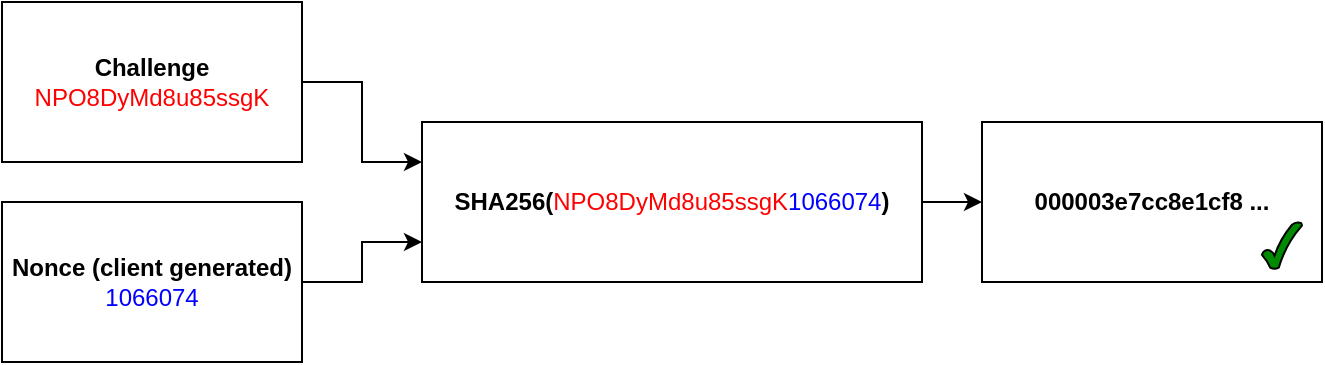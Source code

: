 <mxfile version="26.1.1">
  <diagram name="Page-1" id="O0-r-qOWnXZtdRiAiAoM">
    <mxGraphModel dx="819" dy="479" grid="1" gridSize="10" guides="1" tooltips="1" connect="1" arrows="1" fold="1" page="1" pageScale="1" pageWidth="850" pageHeight="1100" math="0" shadow="0">
      <root>
        <mxCell id="0" />
        <mxCell id="1" parent="0" />
        <mxCell id="6w9vV50zreiQ40VYaKrL-4" style="edgeStyle=orthogonalEdgeStyle;rounded=0;orthogonalLoop=1;jettySize=auto;html=1;entryX=0;entryY=0.25;entryDx=0;entryDy=0;" edge="1" parent="1" source="6w9vV50zreiQ40VYaKrL-1" target="6w9vV50zreiQ40VYaKrL-3">
          <mxGeometry relative="1" as="geometry" />
        </mxCell>
        <mxCell id="6w9vV50zreiQ40VYaKrL-1" value="&lt;b&gt;Challenge&lt;/b&gt;&lt;div&gt;&lt;font style=&quot;color: rgb(255, 0, 0);&quot;&gt;NPO8DyMd8u85ssgK&lt;/font&gt;&lt;/div&gt;" style="rounded=0;whiteSpace=wrap;html=1;" vertex="1" parent="1">
          <mxGeometry x="130" y="220" width="150" height="80" as="geometry" />
        </mxCell>
        <mxCell id="6w9vV50zreiQ40VYaKrL-5" style="edgeStyle=orthogonalEdgeStyle;rounded=0;orthogonalLoop=1;jettySize=auto;html=1;entryX=0;entryY=0.75;entryDx=0;entryDy=0;" edge="1" parent="1" source="6w9vV50zreiQ40VYaKrL-2" target="6w9vV50zreiQ40VYaKrL-3">
          <mxGeometry relative="1" as="geometry" />
        </mxCell>
        <mxCell id="6w9vV50zreiQ40VYaKrL-2" value="&lt;b&gt;Nonce (client generated)&lt;/b&gt;&lt;br&gt;&lt;div&gt;&lt;font style=&quot;color: rgb(0, 0, 255);&quot;&gt;1066074&lt;/font&gt;&lt;/div&gt;" style="rounded=0;whiteSpace=wrap;html=1;" vertex="1" parent="1">
          <mxGeometry x="130" y="320" width="150" height="80" as="geometry" />
        </mxCell>
        <mxCell id="6w9vV50zreiQ40VYaKrL-7" style="edgeStyle=orthogonalEdgeStyle;rounded=0;orthogonalLoop=1;jettySize=auto;html=1;exitX=1;exitY=0.5;exitDx=0;exitDy=0;entryX=0;entryY=0.5;entryDx=0;entryDy=0;" edge="1" parent="1" source="6w9vV50zreiQ40VYaKrL-3" target="6w9vV50zreiQ40VYaKrL-6">
          <mxGeometry relative="1" as="geometry" />
        </mxCell>
        <mxCell id="6w9vV50zreiQ40VYaKrL-3" value="&lt;div style=&quot;text-align: start;&quot;&gt;&lt;b style=&quot;background-color: transparent; color: light-dark(rgb(0, 0, 0), rgb(255, 255, 255));&quot;&gt;SHA256(&lt;/b&gt;&lt;span style=&quot;background-color: transparent; text-align: center;&quot;&gt;&lt;font style=&quot;color: light-dark(rgb(255, 0, 0), rgb(255, 255, 255));&quot;&gt;NPO8DyMd8u85ssgK&lt;/font&gt;&lt;/span&gt;&lt;font style=&quot;color: rgb(0, 0, 255);&quot;&gt;&lt;span style=&quot;background-color: transparent; text-align: center;&quot;&gt;1066074&lt;/span&gt;&lt;span style=&quot;background-color: transparent; text-wrap-mode: nowrap; font-family: monospace; font-size: 0px; color: light-dark(rgb(255, 0, 0), rgb(255, 255, 255));&quot;&gt;%3CmxGraphModel%3E%3Croot%3E%3CmxCell%20id%3D%220%22%2F%3E%3CmxCell%20id%3D%221%22%20parent%3D%220%22%2F%3E%3CmxCell%20id%3D%222%22%20value%3D%22%26lt%3Bb%26gt%3BChallenge%26lt%3B%2Fb%26gt%3B%26lt%3Bdiv%26gt%3BNPO8DyMd8u85ssgK%26lt%3B%2Fdiv%26gt%3B%22%20style%3D%22rounded%3D0%3BwhiteSpace%3Dwrap%3Bhtml%3D1%3B%22%20vertex%3D%221%22%20parent%3D%221%22%3E%3CmxGeometry%20x%3D%22130%22%20y%3D%22220%22%20width%3D%22150%22%20height%3D%2280%22%20as%3D%22geometry%22%2F%3E%3C%2FmxCell%3E%3C%2Froot%3E%3C%2FmxGraphModel%3E&lt;/span&gt;&lt;span style=&quot;background-color: transparent; text-wrap-mode: nowrap; font-size: 0px;&quot;&gt;&lt;font style=&quot;color: light-dark(rgb(255, 0, 0), rgb(255, 255, 255));&quot; face=&quot;monospace&quot;&gt;%3CmxGraphModel%3E%3Croot%3E%3CmxCell%20id%3D%220%22%2F%3E%3CmxCell%20id%3D%221%22%20parent%3D%220%22%2F%3E%3CmxCell%20id%3D%222%22%20value%3D%22%26lt%3Bb%26gt%3BChallenge%26lt%3B%2Fb%26gt%3B%26lt%3Bdiv%26gt%3BNPO8DyMd8u85ssgK%26lt%3B%2Fdiv%26gt%3B%22%20style%3D%22rounded%3D0%3BwhiteSpace%3Dwrap%3Bhtml%3D1%3B%22%20vertex%3D%221%22%20parent%3D%221%22%3E%3CmxGeometry%20x%3D%22130%22%20y%3D%22220%22%20width%3D%22150%22%20height%3D%2280%22%20as%3D%22geometry%22%2F%3E%3C%2FmxCell%3E%3C%2Froot%3E%3C%2FmxGraphModel%3E&lt;/font&gt;&lt;/span&gt;&lt;/font&gt;&lt;b style=&quot;background-color: transparent; color: light-dark(rgb(0, 0, 0), rgb(255, 255, 255));&quot;&gt;)&lt;/b&gt;&lt;/div&gt;" style="rounded=0;whiteSpace=wrap;html=1;" vertex="1" parent="1">
          <mxGeometry x="340" y="280" width="250" height="80" as="geometry" />
        </mxCell>
        <mxCell id="6w9vV50zreiQ40VYaKrL-6" value="&lt;div style=&quot;text-align: start;&quot;&gt;&lt;b&gt;000003e7cc8e1cf8 ...&lt;/b&gt;&lt;/div&gt;" style="rounded=0;whiteSpace=wrap;html=1;" vertex="1" parent="1">
          <mxGeometry x="620" y="280" width="170" height="80" as="geometry" />
        </mxCell>
        <mxCell id="6w9vV50zreiQ40VYaKrL-8" value="" style="verticalLabelPosition=bottom;verticalAlign=top;html=1;shape=mxgraph.basic.tick;fillColor=#008a00;fontColor=#ffffff;strokeColor=light-dark(#000000, #82cd82);" vertex="1" parent="1">
          <mxGeometry x="760" y="330" width="20" height="23.53" as="geometry" />
        </mxCell>
      </root>
    </mxGraphModel>
  </diagram>
</mxfile>
